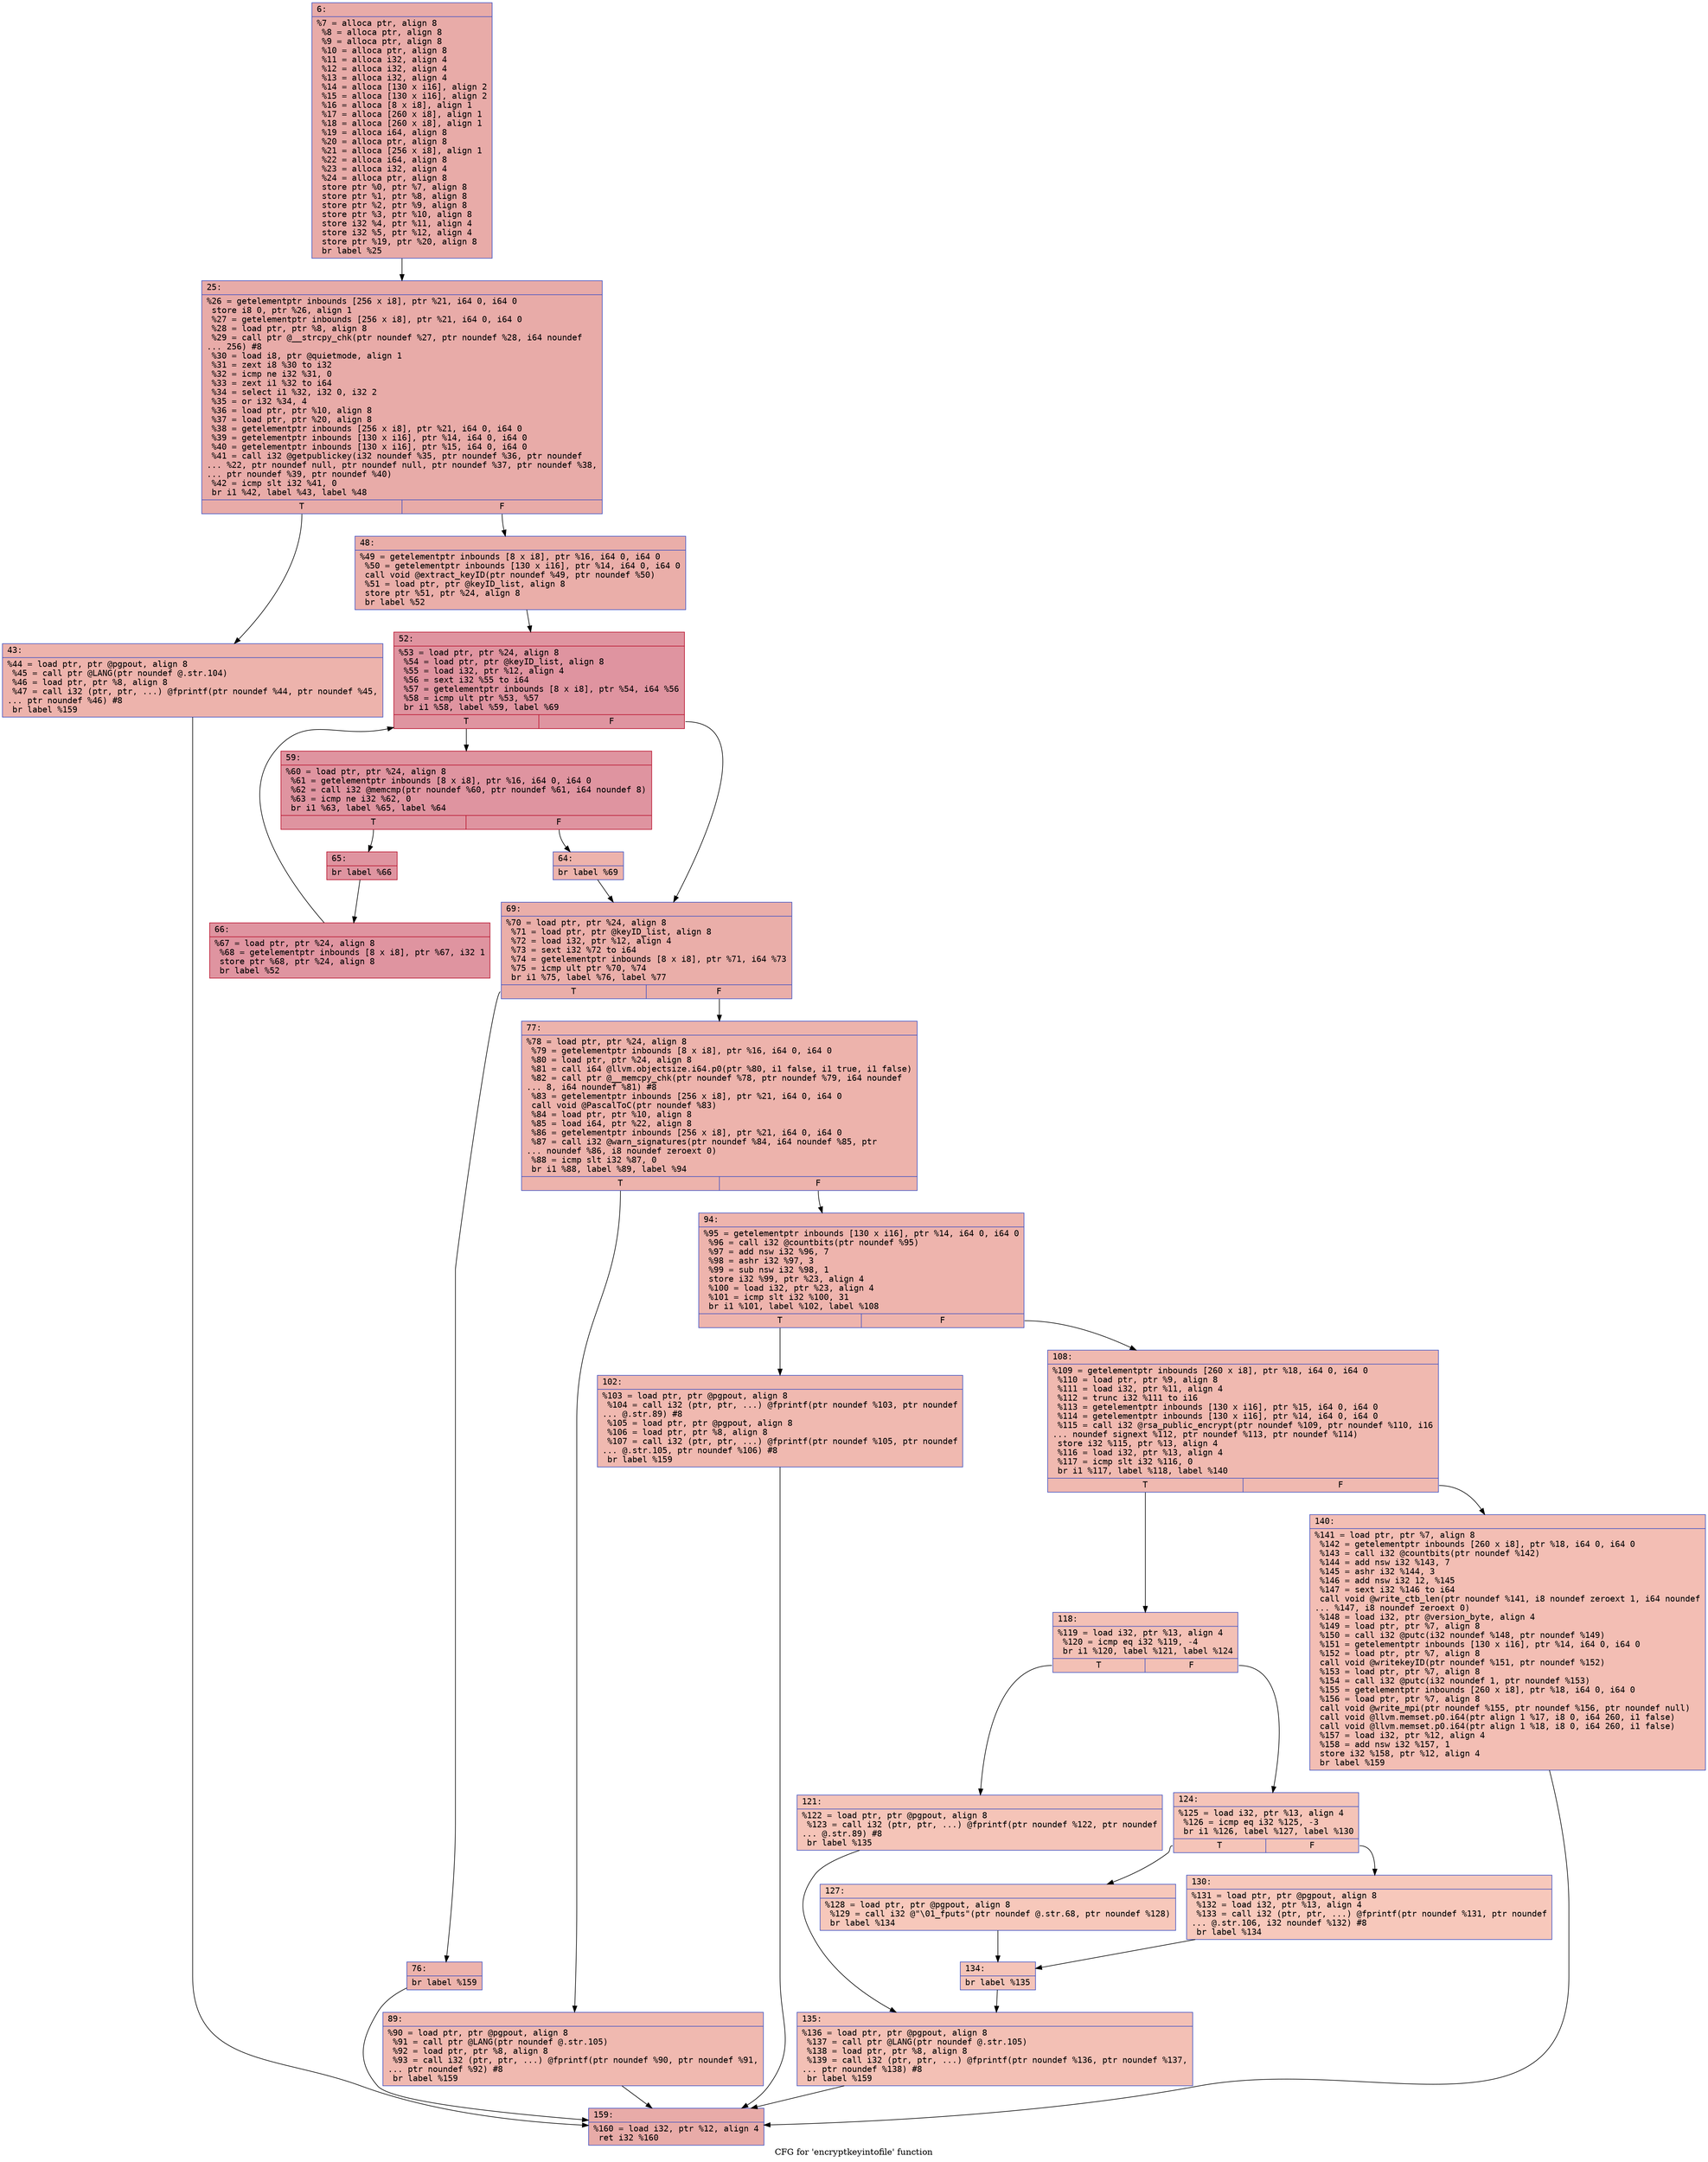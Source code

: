 digraph "CFG for 'encryptkeyintofile' function" {
	label="CFG for 'encryptkeyintofile' function";

	Node0x6000002a8b40 [shape=record,color="#3d50c3ff", style=filled, fillcolor="#cc403a70" fontname="Courier",label="{6:\l|  %7 = alloca ptr, align 8\l  %8 = alloca ptr, align 8\l  %9 = alloca ptr, align 8\l  %10 = alloca ptr, align 8\l  %11 = alloca i32, align 4\l  %12 = alloca i32, align 4\l  %13 = alloca i32, align 4\l  %14 = alloca [130 x i16], align 2\l  %15 = alloca [130 x i16], align 2\l  %16 = alloca [8 x i8], align 1\l  %17 = alloca [260 x i8], align 1\l  %18 = alloca [260 x i8], align 1\l  %19 = alloca i64, align 8\l  %20 = alloca ptr, align 8\l  %21 = alloca [256 x i8], align 1\l  %22 = alloca i64, align 8\l  %23 = alloca i32, align 4\l  %24 = alloca ptr, align 8\l  store ptr %0, ptr %7, align 8\l  store ptr %1, ptr %8, align 8\l  store ptr %2, ptr %9, align 8\l  store ptr %3, ptr %10, align 8\l  store i32 %4, ptr %11, align 4\l  store i32 %5, ptr %12, align 4\l  store ptr %19, ptr %20, align 8\l  br label %25\l}"];
	Node0x6000002a8b40 -> Node0x6000002a8b90[tooltip="6 -> 25\nProbability 100.00%" ];
	Node0x6000002a8b90 [shape=record,color="#3d50c3ff", style=filled, fillcolor="#cc403a70" fontname="Courier",label="{25:\l|  %26 = getelementptr inbounds [256 x i8], ptr %21, i64 0, i64 0\l  store i8 0, ptr %26, align 1\l  %27 = getelementptr inbounds [256 x i8], ptr %21, i64 0, i64 0\l  %28 = load ptr, ptr %8, align 8\l  %29 = call ptr @__strcpy_chk(ptr noundef %27, ptr noundef %28, i64 noundef\l... 256) #8\l  %30 = load i8, ptr @quietmode, align 1\l  %31 = zext i8 %30 to i32\l  %32 = icmp ne i32 %31, 0\l  %33 = zext i1 %32 to i64\l  %34 = select i1 %32, i32 0, i32 2\l  %35 = or i32 %34, 4\l  %36 = load ptr, ptr %10, align 8\l  %37 = load ptr, ptr %20, align 8\l  %38 = getelementptr inbounds [256 x i8], ptr %21, i64 0, i64 0\l  %39 = getelementptr inbounds [130 x i16], ptr %14, i64 0, i64 0\l  %40 = getelementptr inbounds [130 x i16], ptr %15, i64 0, i64 0\l  %41 = call i32 @getpublickey(i32 noundef %35, ptr noundef %36, ptr noundef\l... %22, ptr noundef null, ptr noundef null, ptr noundef %37, ptr noundef %38,\l... ptr noundef %39, ptr noundef %40)\l  %42 = icmp slt i32 %41, 0\l  br i1 %42, label %43, label %48\l|{<s0>T|<s1>F}}"];
	Node0x6000002a8b90:s0 -> Node0x6000002a8be0[tooltip="25 -> 43\nProbability 37.50%" ];
	Node0x6000002a8b90:s1 -> Node0x6000002a8c30[tooltip="25 -> 48\nProbability 62.50%" ];
	Node0x6000002a8be0 [shape=record,color="#3d50c3ff", style=filled, fillcolor="#d6524470" fontname="Courier",label="{43:\l|  %44 = load ptr, ptr @pgpout, align 8\l  %45 = call ptr @LANG(ptr noundef @.str.104)\l  %46 = load ptr, ptr %8, align 8\l  %47 = call i32 (ptr, ptr, ...) @fprintf(ptr noundef %44, ptr noundef %45,\l... ptr noundef %46) #8\l  br label %159\l}"];
	Node0x6000002a8be0 -> Node0x6000002a92c0[tooltip="43 -> 159\nProbability 100.00%" ];
	Node0x6000002a8c30 [shape=record,color="#3d50c3ff", style=filled, fillcolor="#d0473d70" fontname="Courier",label="{48:\l|  %49 = getelementptr inbounds [8 x i8], ptr %16, i64 0, i64 0\l  %50 = getelementptr inbounds [130 x i16], ptr %14, i64 0, i64 0\l  call void @extract_keyID(ptr noundef %49, ptr noundef %50)\l  %51 = load ptr, ptr @keyID_list, align 8\l  store ptr %51, ptr %24, align 8\l  br label %52\l}"];
	Node0x6000002a8c30 -> Node0x6000002a8c80[tooltip="48 -> 52\nProbability 100.00%" ];
	Node0x6000002a8c80 [shape=record,color="#b70d28ff", style=filled, fillcolor="#b70d2870" fontname="Courier",label="{52:\l|  %53 = load ptr, ptr %24, align 8\l  %54 = load ptr, ptr @keyID_list, align 8\l  %55 = load i32, ptr %12, align 4\l  %56 = sext i32 %55 to i64\l  %57 = getelementptr inbounds [8 x i8], ptr %54, i64 %56\l  %58 = icmp ult ptr %53, %57\l  br i1 %58, label %59, label %69\l|{<s0>T|<s1>F}}"];
	Node0x6000002a8c80:s0 -> Node0x6000002a8cd0[tooltip="52 -> 59\nProbability 96.88%" ];
	Node0x6000002a8c80:s1 -> Node0x6000002a8e10[tooltip="52 -> 69\nProbability 3.12%" ];
	Node0x6000002a8cd0 [shape=record,color="#b70d28ff", style=filled, fillcolor="#b70d2870" fontname="Courier",label="{59:\l|  %60 = load ptr, ptr %24, align 8\l  %61 = getelementptr inbounds [8 x i8], ptr %16, i64 0, i64 0\l  %62 = call i32 @memcmp(ptr noundef %60, ptr noundef %61, i64 noundef 8)\l  %63 = icmp ne i32 %62, 0\l  br i1 %63, label %65, label %64\l|{<s0>T|<s1>F}}"];
	Node0x6000002a8cd0:s0 -> Node0x6000002a8d70[tooltip="59 -> 65\nProbability 96.88%" ];
	Node0x6000002a8cd0:s1 -> Node0x6000002a8d20[tooltip="59 -> 64\nProbability 3.12%" ];
	Node0x6000002a8d20 [shape=record,color="#3d50c3ff", style=filled, fillcolor="#d6524470" fontname="Courier",label="{64:\l|  br label %69\l}"];
	Node0x6000002a8d20 -> Node0x6000002a8e10[tooltip="64 -> 69\nProbability 100.00%" ];
	Node0x6000002a8d70 [shape=record,color="#b70d28ff", style=filled, fillcolor="#b70d2870" fontname="Courier",label="{65:\l|  br label %66\l}"];
	Node0x6000002a8d70 -> Node0x6000002a8dc0[tooltip="65 -> 66\nProbability 100.00%" ];
	Node0x6000002a8dc0 [shape=record,color="#b70d28ff", style=filled, fillcolor="#b70d2870" fontname="Courier",label="{66:\l|  %67 = load ptr, ptr %24, align 8\l  %68 = getelementptr inbounds [8 x i8], ptr %67, i32 1\l  store ptr %68, ptr %24, align 8\l  br label %52\l}"];
	Node0x6000002a8dc0 -> Node0x6000002a8c80[tooltip="66 -> 52\nProbability 100.00%" ];
	Node0x6000002a8e10 [shape=record,color="#3d50c3ff", style=filled, fillcolor="#d0473d70" fontname="Courier",label="{69:\l|  %70 = load ptr, ptr %24, align 8\l  %71 = load ptr, ptr @keyID_list, align 8\l  %72 = load i32, ptr %12, align 4\l  %73 = sext i32 %72 to i64\l  %74 = getelementptr inbounds [8 x i8], ptr %71, i64 %73\l  %75 = icmp ult ptr %70, %74\l  br i1 %75, label %76, label %77\l|{<s0>T|<s1>F}}"];
	Node0x6000002a8e10:s0 -> Node0x6000002a8e60[tooltip="69 -> 76\nProbability 50.00%" ];
	Node0x6000002a8e10:s1 -> Node0x6000002a8eb0[tooltip="69 -> 77\nProbability 50.00%" ];
	Node0x6000002a8e60 [shape=record,color="#3d50c3ff", style=filled, fillcolor="#d6524470" fontname="Courier",label="{76:\l|  br label %159\l}"];
	Node0x6000002a8e60 -> Node0x6000002a92c0[tooltip="76 -> 159\nProbability 100.00%" ];
	Node0x6000002a8eb0 [shape=record,color="#3d50c3ff", style=filled, fillcolor="#d6524470" fontname="Courier",label="{77:\l|  %78 = load ptr, ptr %24, align 8\l  %79 = getelementptr inbounds [8 x i8], ptr %16, i64 0, i64 0\l  %80 = load ptr, ptr %24, align 8\l  %81 = call i64 @llvm.objectsize.i64.p0(ptr %80, i1 false, i1 true, i1 false)\l  %82 = call ptr @__memcpy_chk(ptr noundef %78, ptr noundef %79, i64 noundef\l... 8, i64 noundef %81) #8\l  %83 = getelementptr inbounds [256 x i8], ptr %21, i64 0, i64 0\l  call void @PascalToC(ptr noundef %83)\l  %84 = load ptr, ptr %10, align 8\l  %85 = load i64, ptr %22, align 8\l  %86 = getelementptr inbounds [256 x i8], ptr %21, i64 0, i64 0\l  %87 = call i32 @warn_signatures(ptr noundef %84, i64 noundef %85, ptr\l... noundef %86, i8 noundef zeroext 0)\l  %88 = icmp slt i32 %87, 0\l  br i1 %88, label %89, label %94\l|{<s0>T|<s1>F}}"];
	Node0x6000002a8eb0:s0 -> Node0x6000002a8f00[tooltip="77 -> 89\nProbability 37.50%" ];
	Node0x6000002a8eb0:s1 -> Node0x6000002a8f50[tooltip="77 -> 94\nProbability 62.50%" ];
	Node0x6000002a8f00 [shape=record,color="#3d50c3ff", style=filled, fillcolor="#de614d70" fontname="Courier",label="{89:\l|  %90 = load ptr, ptr @pgpout, align 8\l  %91 = call ptr @LANG(ptr noundef @.str.105)\l  %92 = load ptr, ptr %8, align 8\l  %93 = call i32 (ptr, ptr, ...) @fprintf(ptr noundef %90, ptr noundef %91,\l... ptr noundef %92) #8\l  br label %159\l}"];
	Node0x6000002a8f00 -> Node0x6000002a92c0[tooltip="89 -> 159\nProbability 100.00%" ];
	Node0x6000002a8f50 [shape=record,color="#3d50c3ff", style=filled, fillcolor="#d8564670" fontname="Courier",label="{94:\l|  %95 = getelementptr inbounds [130 x i16], ptr %14, i64 0, i64 0\l  %96 = call i32 @countbits(ptr noundef %95)\l  %97 = add nsw i32 %96, 7\l  %98 = ashr i32 %97, 3\l  %99 = sub nsw i32 %98, 1\l  store i32 %99, ptr %23, align 4\l  %100 = load i32, ptr %23, align 4\l  %101 = icmp slt i32 %100, 31\l  br i1 %101, label %102, label %108\l|{<s0>T|<s1>F}}"];
	Node0x6000002a8f50:s0 -> Node0x6000002a8fa0[tooltip="94 -> 102\nProbability 50.00%" ];
	Node0x6000002a8f50:s1 -> Node0x6000002a8ff0[tooltip="94 -> 108\nProbability 50.00%" ];
	Node0x6000002a8fa0 [shape=record,color="#3d50c3ff", style=filled, fillcolor="#de614d70" fontname="Courier",label="{102:\l|  %103 = load ptr, ptr @pgpout, align 8\l  %104 = call i32 (ptr, ptr, ...) @fprintf(ptr noundef %103, ptr noundef\l... @.str.89) #8\l  %105 = load ptr, ptr @pgpout, align 8\l  %106 = load ptr, ptr %8, align 8\l  %107 = call i32 (ptr, ptr, ...) @fprintf(ptr noundef %105, ptr noundef\l... @.str.105, ptr noundef %106) #8\l  br label %159\l}"];
	Node0x6000002a8fa0 -> Node0x6000002a92c0[tooltip="102 -> 159\nProbability 100.00%" ];
	Node0x6000002a8ff0 [shape=record,color="#3d50c3ff", style=filled, fillcolor="#de614d70" fontname="Courier",label="{108:\l|  %109 = getelementptr inbounds [260 x i8], ptr %18, i64 0, i64 0\l  %110 = load ptr, ptr %9, align 8\l  %111 = load i32, ptr %11, align 4\l  %112 = trunc i32 %111 to i16\l  %113 = getelementptr inbounds [130 x i16], ptr %15, i64 0, i64 0\l  %114 = getelementptr inbounds [130 x i16], ptr %14, i64 0, i64 0\l  %115 = call i32 @rsa_public_encrypt(ptr noundef %109, ptr noundef %110, i16\l... noundef signext %112, ptr noundef %113, ptr noundef %114)\l  store i32 %115, ptr %13, align 4\l  %116 = load i32, ptr %13, align 4\l  %117 = icmp slt i32 %116, 0\l  br i1 %117, label %118, label %140\l|{<s0>T|<s1>F}}"];
	Node0x6000002a8ff0:s0 -> Node0x6000002a9040[tooltip="108 -> 118\nProbability 37.50%" ];
	Node0x6000002a8ff0:s1 -> Node0x6000002a9270[tooltip="108 -> 140\nProbability 62.50%" ];
	Node0x6000002a9040 [shape=record,color="#3d50c3ff", style=filled, fillcolor="#e5705870" fontname="Courier",label="{118:\l|  %119 = load i32, ptr %13, align 4\l  %120 = icmp eq i32 %119, -4\l  br i1 %120, label %121, label %124\l|{<s0>T|<s1>F}}"];
	Node0x6000002a9040:s0 -> Node0x6000002a9090[tooltip="118 -> 121\nProbability 50.00%" ];
	Node0x6000002a9040:s1 -> Node0x6000002a90e0[tooltip="118 -> 124\nProbability 50.00%" ];
	Node0x6000002a9090 [shape=record,color="#3d50c3ff", style=filled, fillcolor="#e97a5f70" fontname="Courier",label="{121:\l|  %122 = load ptr, ptr @pgpout, align 8\l  %123 = call i32 (ptr, ptr, ...) @fprintf(ptr noundef %122, ptr noundef\l... @.str.89) #8\l  br label %135\l}"];
	Node0x6000002a9090 -> Node0x6000002a9220[tooltip="121 -> 135\nProbability 100.00%" ];
	Node0x6000002a90e0 [shape=record,color="#3d50c3ff", style=filled, fillcolor="#e97a5f70" fontname="Courier",label="{124:\l|  %125 = load i32, ptr %13, align 4\l  %126 = icmp eq i32 %125, -3\l  br i1 %126, label %127, label %130\l|{<s0>T|<s1>F}}"];
	Node0x6000002a90e0:s0 -> Node0x6000002a9130[tooltip="124 -> 127\nProbability 50.00%" ];
	Node0x6000002a90e0:s1 -> Node0x6000002a9180[tooltip="124 -> 130\nProbability 50.00%" ];
	Node0x6000002a9130 [shape=record,color="#3d50c3ff", style=filled, fillcolor="#ed836670" fontname="Courier",label="{127:\l|  %128 = load ptr, ptr @pgpout, align 8\l  %129 = call i32 @\"\\01_fputs\"(ptr noundef @.str.68, ptr noundef %128)\l  br label %134\l}"];
	Node0x6000002a9130 -> Node0x6000002a91d0[tooltip="127 -> 134\nProbability 100.00%" ];
	Node0x6000002a9180 [shape=record,color="#3d50c3ff", style=filled, fillcolor="#ed836670" fontname="Courier",label="{130:\l|  %131 = load ptr, ptr @pgpout, align 8\l  %132 = load i32, ptr %13, align 4\l  %133 = call i32 (ptr, ptr, ...) @fprintf(ptr noundef %131, ptr noundef\l... @.str.106, i32 noundef %132) #8\l  br label %134\l}"];
	Node0x6000002a9180 -> Node0x6000002a91d0[tooltip="130 -> 134\nProbability 100.00%" ];
	Node0x6000002a91d0 [shape=record,color="#3d50c3ff", style=filled, fillcolor="#e97a5f70" fontname="Courier",label="{134:\l|  br label %135\l}"];
	Node0x6000002a91d0 -> Node0x6000002a9220[tooltip="134 -> 135\nProbability 100.00%" ];
	Node0x6000002a9220 [shape=record,color="#3d50c3ff", style=filled, fillcolor="#e5705870" fontname="Courier",label="{135:\l|  %136 = load ptr, ptr @pgpout, align 8\l  %137 = call ptr @LANG(ptr noundef @.str.105)\l  %138 = load ptr, ptr %8, align 8\l  %139 = call i32 (ptr, ptr, ...) @fprintf(ptr noundef %136, ptr noundef %137,\l... ptr noundef %138) #8\l  br label %159\l}"];
	Node0x6000002a9220 -> Node0x6000002a92c0[tooltip="135 -> 159\nProbability 100.00%" ];
	Node0x6000002a9270 [shape=record,color="#3d50c3ff", style=filled, fillcolor="#e36c5570" fontname="Courier",label="{140:\l|  %141 = load ptr, ptr %7, align 8\l  %142 = getelementptr inbounds [260 x i8], ptr %18, i64 0, i64 0\l  %143 = call i32 @countbits(ptr noundef %142)\l  %144 = add nsw i32 %143, 7\l  %145 = ashr i32 %144, 3\l  %146 = add nsw i32 12, %145\l  %147 = sext i32 %146 to i64\l  call void @write_ctb_len(ptr noundef %141, i8 noundef zeroext 1, i64 noundef\l... %147, i8 noundef zeroext 0)\l  %148 = load i32, ptr @version_byte, align 4\l  %149 = load ptr, ptr %7, align 8\l  %150 = call i32 @putc(i32 noundef %148, ptr noundef %149)\l  %151 = getelementptr inbounds [130 x i16], ptr %14, i64 0, i64 0\l  %152 = load ptr, ptr %7, align 8\l  call void @writekeyID(ptr noundef %151, ptr noundef %152)\l  %153 = load ptr, ptr %7, align 8\l  %154 = call i32 @putc(i32 noundef 1, ptr noundef %153)\l  %155 = getelementptr inbounds [260 x i8], ptr %18, i64 0, i64 0\l  %156 = load ptr, ptr %7, align 8\l  call void @write_mpi(ptr noundef %155, ptr noundef %156, ptr noundef null)\l  call void @llvm.memset.p0.i64(ptr align 1 %17, i8 0, i64 260, i1 false)\l  call void @llvm.memset.p0.i64(ptr align 1 %18, i8 0, i64 260, i1 false)\l  %157 = load i32, ptr %12, align 4\l  %158 = add nsw i32 %157, 1\l  store i32 %158, ptr %12, align 4\l  br label %159\l}"];
	Node0x6000002a9270 -> Node0x6000002a92c0[tooltip="140 -> 159\nProbability 100.00%" ];
	Node0x6000002a92c0 [shape=record,color="#3d50c3ff", style=filled, fillcolor="#cc403a70" fontname="Courier",label="{159:\l|  %160 = load i32, ptr %12, align 4\l  ret i32 %160\l}"];
}
